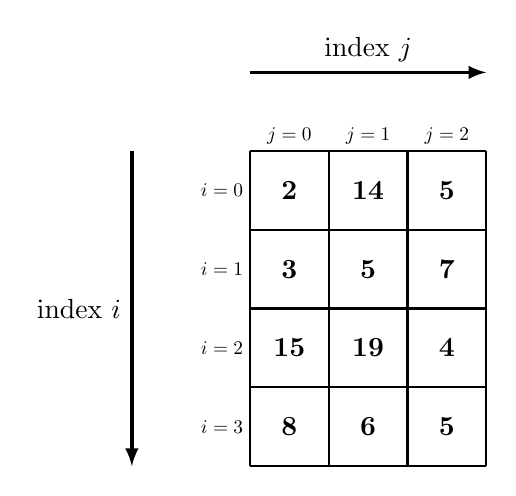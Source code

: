 \begin{tikzpicture}


\node at (0.5,0.5) {\bf 8};
\node at (1.5,0.5) {\bf 6};
\node at (2.5,0.5) {\bf 5};
\node at (0.5,1.5) {\bf 15};
\node at (1.5,1.5) {\bf 19};
\node at (2.5,1.5) {\bf 4};
\node at (0.5,2.5) {\bf 3};
\node at (1.5,2.5) {\bf 5};
\node at (2.5,2.5) {\bf 7};
\node at (0.5,3.5) {\bf 2};
\node at (1.5,3.5) {\bf 14};
\node at (2.5,3.5) {\bf 5};

\draw[thick] (0,0) grid ++(3,4);

% \node at (3,-0.7) {\bf Un tableau avec $5$ blocs ($N=4$, $M=6$)};

\draw[->,>=latex,very thick]   (0,5)  to node[midway, above] {index $j$}  ++(3,0) ;
\draw[->,>=latex,very thick]   (-1.5,4)  to node[midway, left] {index $i$}  ++(0,-4) ;

\node[scale=0.7,above] at (0.5,4) {$j=0$};
\node[scale=0.7,above] at (1.5,4) {$j=1$};
\node[scale=0.7,above] at (2.5,4) {$j=2$};


\node[scale=0.7,left] at (0,3.5) {$i=0$};
\node[scale=0.7,left] at (0,2.5) {$i=1$};
\node[scale=0.7,left] at (0,1.5) {$i=2$};
\node[scale=0.7,left] at (0,0.5) {$i=3$};


\end{tikzpicture}